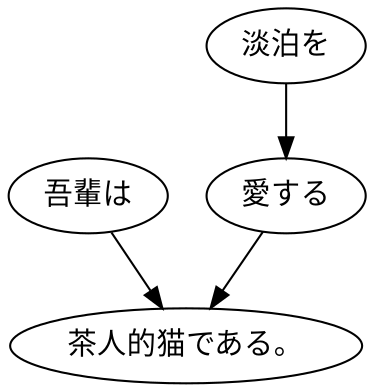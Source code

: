 digraph graph4200 {
	node0 [label="吾輩は"];
	node1 [label="淡泊を"];
	node2 [label="愛する"];
	node3 [label="茶人的猫である。"];
	node0 -> node3;
	node1 -> node2;
	node2 -> node3;
}
